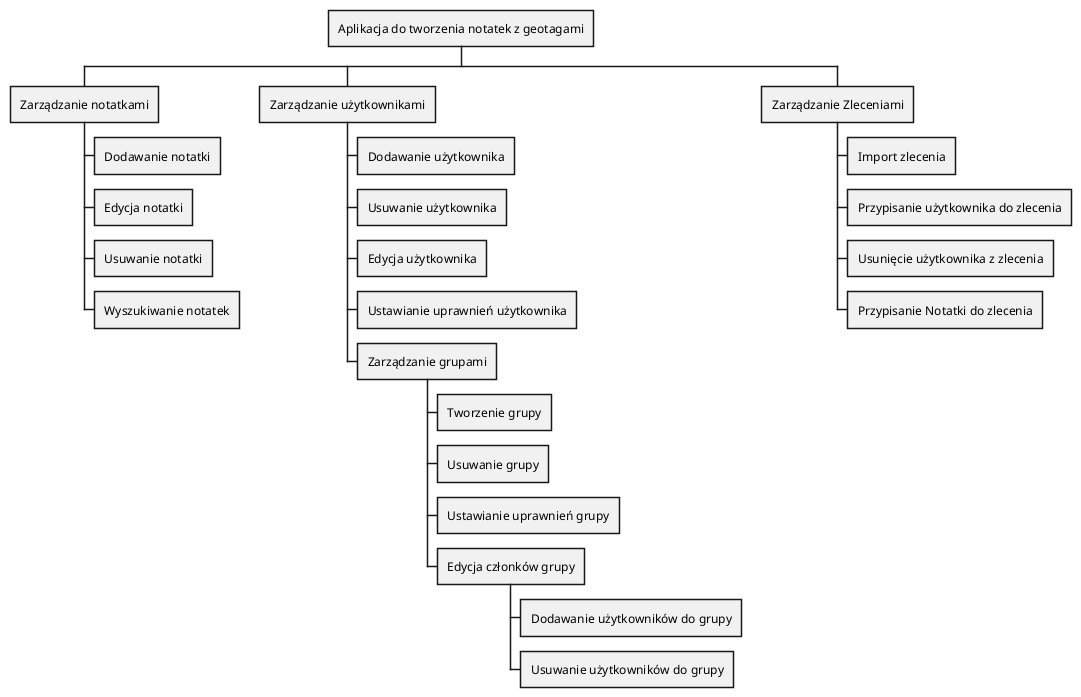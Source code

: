 @startwbs>
+ Aplikacja do tworzenia notatek z geotagami
++ Zarządzanie notatkami
+++ Dodawanie notatki
+++ Edycja notatki
+++ Usuwanie notatki
+++ Wyszukiwanie notatek
++ Zarządzanie użytkownikami
+++ Dodawanie użytkownika
+++ Usuwanie użytkownika
+++ Edycja użytkownika
+++ Ustawianie uprawnień użytkownika
+++ Zarządzanie grupami
++++ Tworzenie grupy
++++ Usuwanie grupy
++++ Ustawianie uprawnień grupy
++++ Edycja członków grupy
+++++ Dodawanie użytkowników do grupy
+++++ Usuwanie użytkowników do grupy
++ Zarządzanie Zleceniami
+++ Import zlecenia
+++ Przypisanie użytkownika do zlecenia
+++ Usunięcie użytkownika z zlecenia
+++ Przypisanie Notatki do zlecenia
@endwbs>
